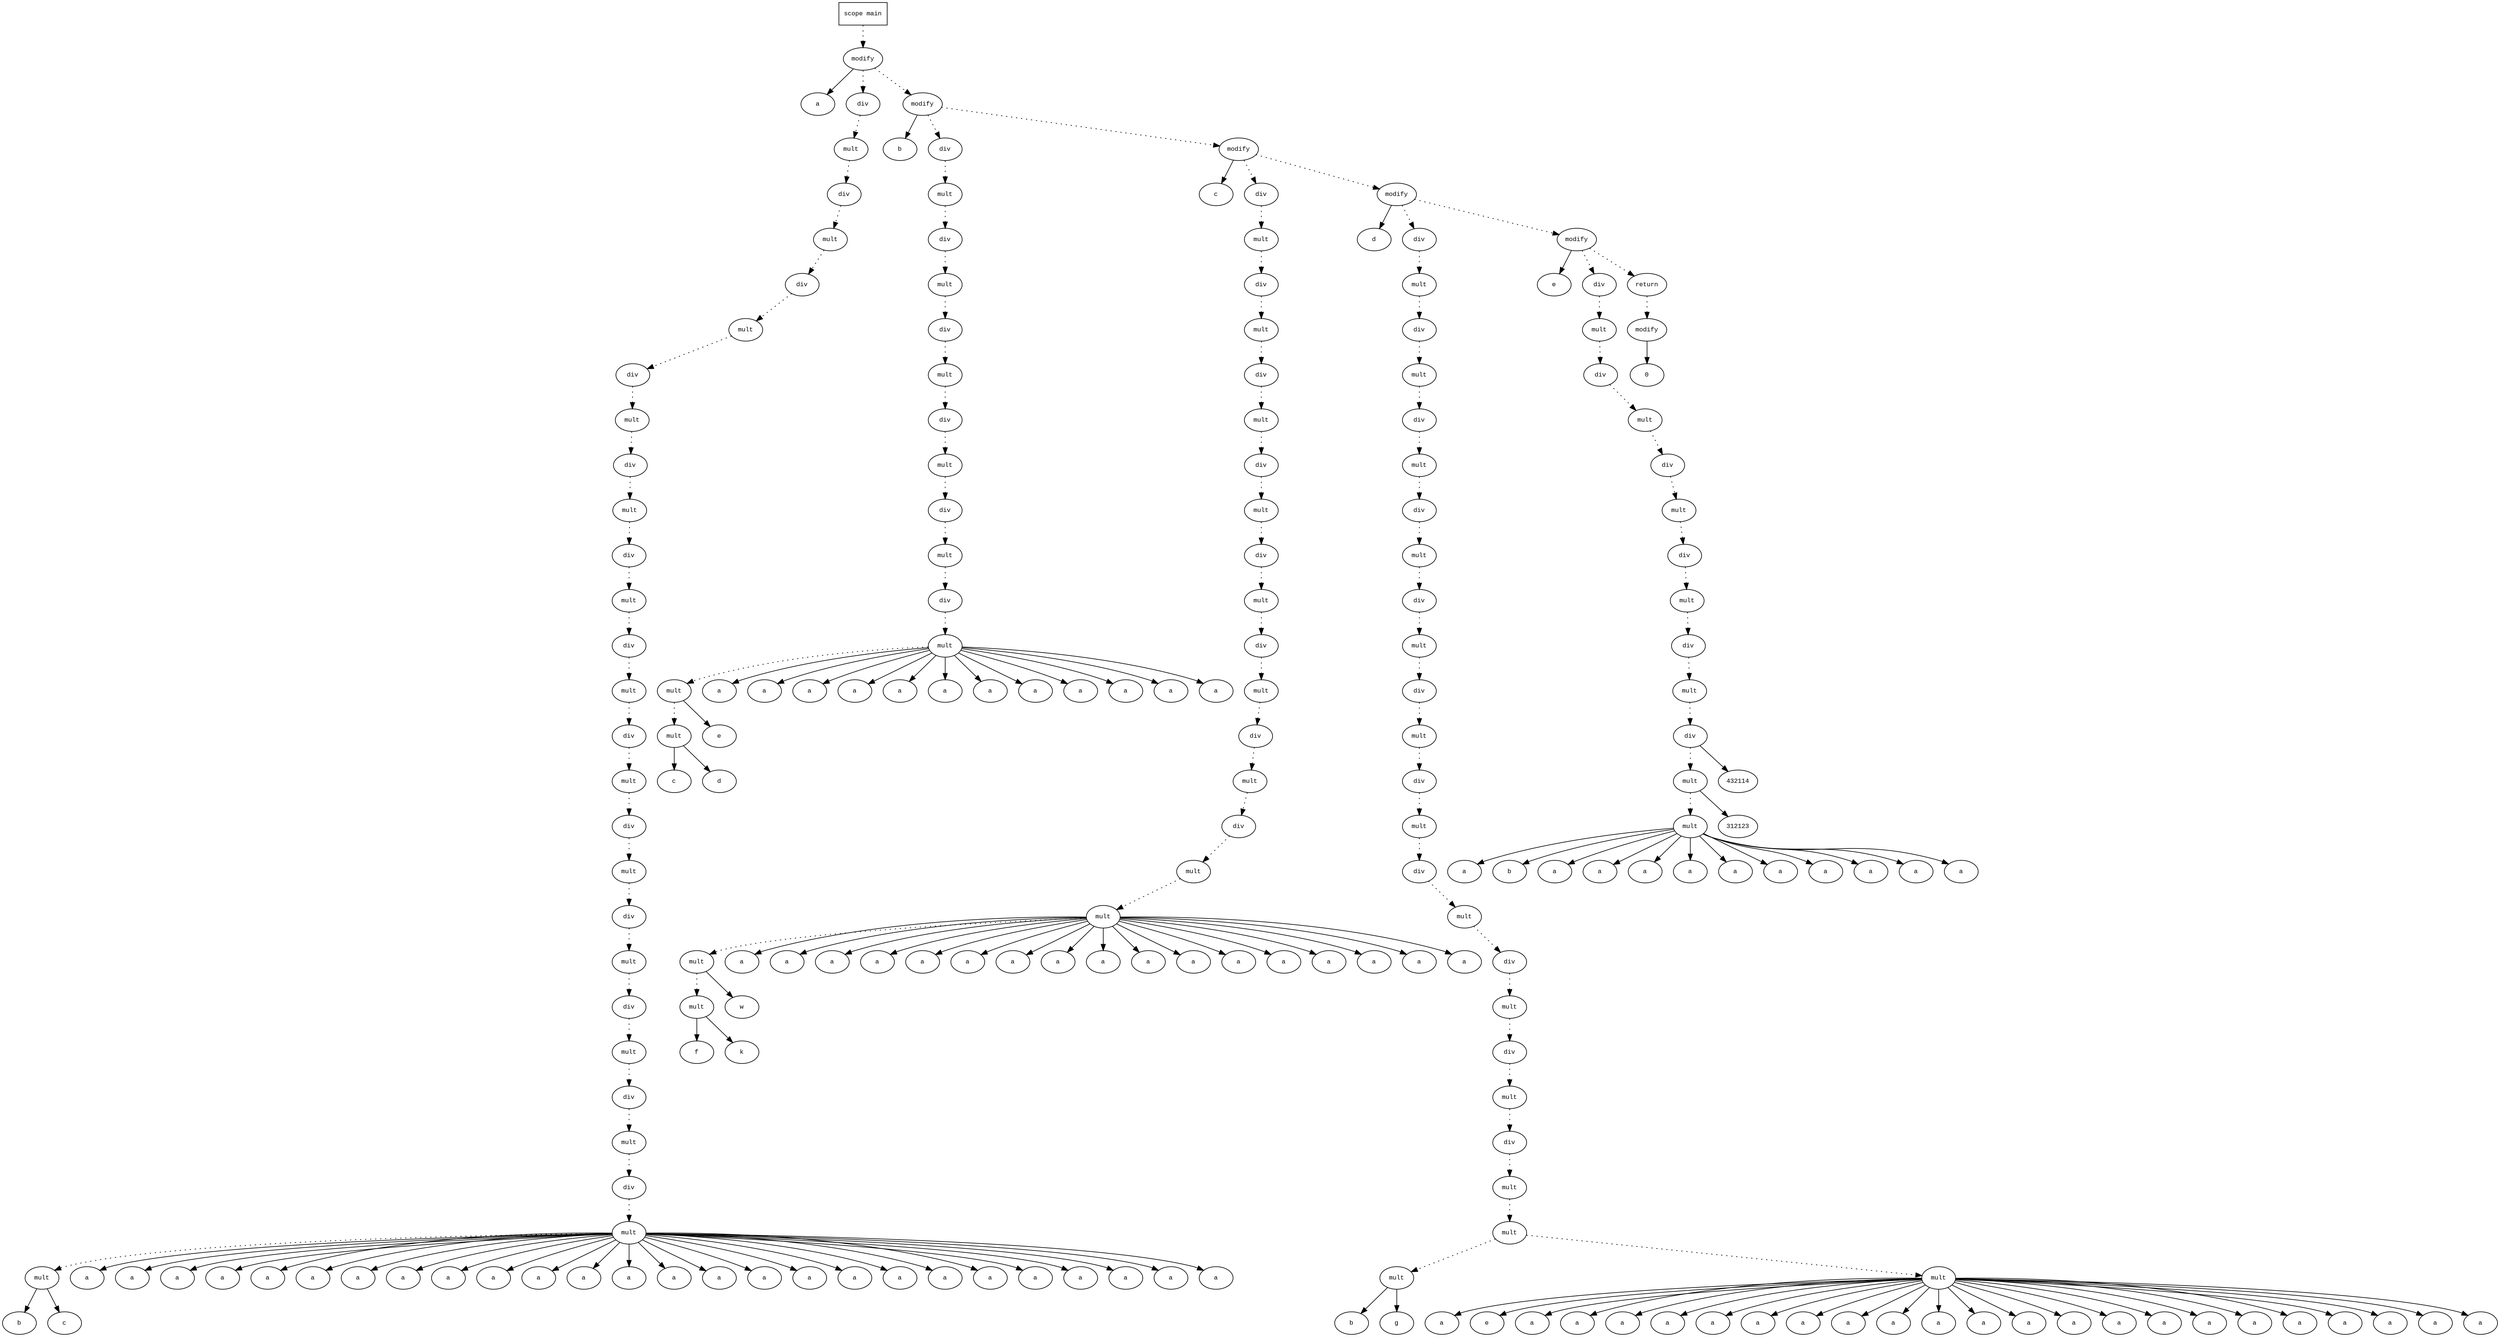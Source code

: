 digraph AST {
  graph [fontname="Times New Roman",fontsize=10];
  node  [fontname="Courier New",fontsize=10];
  edge  [fontname="Times New Roman",fontsize=10];

  node1 [label="scope main",shape=box];
  node2 [label="modify",shape=ellipse];
  node3 [label="a",shape=ellipse];
  node2 -> node3;
  node4 [label="div",shape=ellipse];
  node5 [label="mult",shape=ellipse];
  node6 [label="div",shape=ellipse];
  node7 [label="mult",shape=ellipse];
  node8 [label="div",shape=ellipse];
  node9 [label="mult",shape=ellipse];
  node10 [label="div",shape=ellipse];
  node11 [label="mult",shape=ellipse];
  node12 [label="div",shape=ellipse];
  node13 [label="mult",shape=ellipse];
  node14 [label="div",shape=ellipse];
  node15 [label="mult",shape=ellipse];
  node16 [label="div",shape=ellipse];
  node17 [label="mult",shape=ellipse];
  node18 [label="div",shape=ellipse];
  node19 [label="mult",shape=ellipse];
  node20 [label="div",shape=ellipse];
  node21 [label="mult",shape=ellipse];
  node22 [label="div",shape=ellipse];
  node23 [label="mult",shape=ellipse];
  node24 [label="div",shape=ellipse];
  node25 [label="mult",shape=ellipse];
  node26 [label="div",shape=ellipse];
  node27 [label="mult",shape=ellipse];
  node28 [label="div",shape=ellipse];
  node29 [label="mult",shape=ellipse];
  node30 [label="mult",shape=ellipse];
  node31 [label="b",shape=ellipse];
  node30 -> node31;
  node32 [label="c",shape=ellipse];
  node30 -> node32;
  node29 -> node30 [style=dotted];
  node33 [label="a",shape=ellipse];
  node29 -> node33;
  node28 -> node29 [style=dotted];
  node34 [label="a",shape=ellipse];
  node29 -> node34;
  node27 -> node28 [style=dotted];
  node35 [label="a",shape=ellipse];
  node29 -> node35;
  node26 -> node27 [style=dotted];
  node36 [label="a",shape=ellipse];
  node29 -> node36;
  node25 -> node26 [style=dotted];
  node37 [label="a",shape=ellipse];
  node29 -> node37;
  node24 -> node25 [style=dotted];
  node38 [label="a",shape=ellipse];
  node29 -> node38;
  node23 -> node24 [style=dotted];
  node39 [label="a",shape=ellipse];
  node29 -> node39;
  node22 -> node23 [style=dotted];
  node40 [label="a",shape=ellipse];
  node29 -> node40;
  node21 -> node22 [style=dotted];
  node41 [label="a",shape=ellipse];
  node29 -> node41;
  node20 -> node21 [style=dotted];
  node42 [label="a",shape=ellipse];
  node29 -> node42;
  node19 -> node20 [style=dotted];
  node43 [label="a",shape=ellipse];
  node29 -> node43;
  node18 -> node19 [style=dotted];
  node44 [label="a",shape=ellipse];
  node29 -> node44;
  node17 -> node18 [style=dotted];
  node45 [label="a",shape=ellipse];
  node29 -> node45;
  node16 -> node17 [style=dotted];
  node46 [label="a",shape=ellipse];
  node29 -> node46;
  node15 -> node16 [style=dotted];
  node47 [label="a",shape=ellipse];
  node29 -> node47;
  node14 -> node15 [style=dotted];
  node48 [label="a",shape=ellipse];
  node29 -> node48;
  node13 -> node14 [style=dotted];
  node49 [label="a",shape=ellipse];
  node29 -> node49;
  node12 -> node13 [style=dotted];
  node50 [label="a",shape=ellipse];
  node29 -> node50;
  node11 -> node12 [style=dotted];
  node51 [label="a",shape=ellipse];
  node29 -> node51;
  node10 -> node11 [style=dotted];
  node52 [label="a",shape=ellipse];
  node29 -> node52;
  node9 -> node10 [style=dotted];
  node53 [label="a",shape=ellipse];
  node29 -> node53;
  node8 -> node9 [style=dotted];
  node54 [label="a",shape=ellipse];
  node29 -> node54;
  node7 -> node8 [style=dotted];
  node55 [label="a",shape=ellipse];
  node29 -> node55;
  node6 -> node7 [style=dotted];
  node56 [label="a",shape=ellipse];
  node29 -> node56;
  node5 -> node6 [style=dotted];
  node57 [label="a",shape=ellipse];
  node29 -> node57;
  node4 -> node5 [style=dotted];
  node58 [label="a",shape=ellipse];
  node29 -> node58;
  node2 -> node4 [style=dotted];
  node1 -> node2 [style=dotted];
  node59 [label="modify",shape=ellipse];
  node60 [label="b",shape=ellipse];
  node59 -> node60;
  node61 [label="div",shape=ellipse];
  node62 [label="mult",shape=ellipse];
  node63 [label="div",shape=ellipse];
  node64 [label="mult",shape=ellipse];
  node65 [label="div",shape=ellipse];
  node66 [label="mult",shape=ellipse];
  node67 [label="div",shape=ellipse];
  node68 [label="mult",shape=ellipse];
  node69 [label="div",shape=ellipse];
  node70 [label="mult",shape=ellipse];
  node71 [label="div",shape=ellipse];
  node72 [label="mult",shape=ellipse];
  node73 [label="mult",shape=ellipse];
  node74 [label="mult",shape=ellipse];
  node75 [label="c",shape=ellipse];
  node74 -> node75;
  node76 [label="d",shape=ellipse];
  node74 -> node76;
  node73 -> node74 [style=dotted];
  node77 [label="e",shape=ellipse];
  node73 -> node77;
  node72 -> node73 [style=dotted];
  node78 [label="a",shape=ellipse];
  node72 -> node78;
  node71 -> node72 [style=dotted];
  node79 [label="a",shape=ellipse];
  node72 -> node79;
  node70 -> node71 [style=dotted];
  node80 [label="a",shape=ellipse];
  node72 -> node80;
  node69 -> node70 [style=dotted];
  node81 [label="a",shape=ellipse];
  node72 -> node81;
  node68 -> node69 [style=dotted];
  node82 [label="a",shape=ellipse];
  node72 -> node82;
  node67 -> node68 [style=dotted];
  node83 [label="a",shape=ellipse];
  node72 -> node83;
  node66 -> node67 [style=dotted];
  node84 [label="a",shape=ellipse];
  node72 -> node84;
  node65 -> node66 [style=dotted];
  node85 [label="a",shape=ellipse];
  node72 -> node85;
  node64 -> node65 [style=dotted];
  node86 [label="a",shape=ellipse];
  node72 -> node86;
  node63 -> node64 [style=dotted];
  node87 [label="a",shape=ellipse];
  node72 -> node87;
  node62 -> node63 [style=dotted];
  node88 [label="a",shape=ellipse];
  node72 -> node88;
  node61 -> node62 [style=dotted];
  node89 [label="a",shape=ellipse];
  node72 -> node89;
  node59 -> node61 [style=dotted];
  node2 -> node59 [style=dotted];
  node90 [label="modify",shape=ellipse];
  node91 [label="c",shape=ellipse];
  node90 -> node91;
  node92 [label="div",shape=ellipse];
  node93 [label="mult",shape=ellipse];
  node94 [label="div",shape=ellipse];
  node95 [label="mult",shape=ellipse];
  node96 [label="div",shape=ellipse];
  node97 [label="mult",shape=ellipse];
  node98 [label="div",shape=ellipse];
  node99 [label="mult",shape=ellipse];
  node100 [label="div",shape=ellipse];
  node101 [label="mult",shape=ellipse];
  node102 [label="div",shape=ellipse];
  node103 [label="mult",shape=ellipse];
  node104 [label="div",shape=ellipse];
  node105 [label="mult",shape=ellipse];
  node106 [label="div",shape=ellipse];
  node107 [label="mult",shape=ellipse];
  node108 [label="mult",shape=ellipse];
  node109 [label="mult",shape=ellipse];
  node110 [label="mult",shape=ellipse];
  node111 [label="f",shape=ellipse];
  node110 -> node111;
  node112 [label="k",shape=ellipse];
  node110 -> node112;
  node109 -> node110 [style=dotted];
  node113 [label="w",shape=ellipse];
  node109 -> node113;
  node108 -> node109 [style=dotted];
  node114 [label="a",shape=ellipse];
  node108 -> node114;
  node107 -> node108 [style=dotted];
  node115 [label="a",shape=ellipse];
  node108 -> node115;
  node106 -> node107 [style=dotted];
  node116 [label="a",shape=ellipse];
  node108 -> node116;
  node105 -> node106 [style=dotted];
  node117 [label="a",shape=ellipse];
  node108 -> node117;
  node104 -> node105 [style=dotted];
  node118 [label="a",shape=ellipse];
  node108 -> node118;
  node103 -> node104 [style=dotted];
  node119 [label="a",shape=ellipse];
  node108 -> node119;
  node102 -> node103 [style=dotted];
  node120 [label="a",shape=ellipse];
  node108 -> node120;
  node101 -> node102 [style=dotted];
  node121 [label="a",shape=ellipse];
  node108 -> node121;
  node100 -> node101 [style=dotted];
  node122 [label="a",shape=ellipse];
  node108 -> node122;
  node99 -> node100 [style=dotted];
  node123 [label="a",shape=ellipse];
  node108 -> node123;
  node98 -> node99 [style=dotted];
  node124 [label="a",shape=ellipse];
  node108 -> node124;
  node97 -> node98 [style=dotted];
  node125 [label="a",shape=ellipse];
  node108 -> node125;
  node96 -> node97 [style=dotted];
  node126 [label="a",shape=ellipse];
  node108 -> node126;
  node95 -> node96 [style=dotted];
  node127 [label="a",shape=ellipse];
  node108 -> node127;
  node94 -> node95 [style=dotted];
  node128 [label="a",shape=ellipse];
  node108 -> node128;
  node93 -> node94 [style=dotted];
  node129 [label="a",shape=ellipse];
  node108 -> node129;
  node92 -> node93 [style=dotted];
  node130 [label="a",shape=ellipse];
  node108 -> node130;
  node90 -> node92 [style=dotted];
  node59 -> node90 [style=dotted];
  node131 [label="modify",shape=ellipse];
  node132 [label="d",shape=ellipse];
  node131 -> node132;
  node133 [label="div",shape=ellipse];
  node134 [label="mult",shape=ellipse];
  node135 [label="div",shape=ellipse];
  node136 [label="mult",shape=ellipse];
  node137 [label="div",shape=ellipse];
  node138 [label="mult",shape=ellipse];
  node139 [label="div",shape=ellipse];
  node140 [label="mult",shape=ellipse];
  node141 [label="div",shape=ellipse];
  node142 [label="mult",shape=ellipse];
  node143 [label="div",shape=ellipse];
  node144 [label="mult",shape=ellipse];
  node145 [label="div",shape=ellipse];
  node146 [label="mult",shape=ellipse];
  node147 [label="div",shape=ellipse];
  node148 [label="mult",shape=ellipse];
  node149 [label="div",shape=ellipse];
  node150 [label="mult",shape=ellipse];
  node151 [label="div",shape=ellipse];
  node152 [label="mult",shape=ellipse];
  node153 [label="div",shape=ellipse];
  node154 [label="mult",shape=ellipse];
  node155 [label="mult",shape=ellipse];
  node156 [label="mult",shape=ellipse];
  node157 [label="b",shape=ellipse];
  node156 -> node157;
  node158 [label="g",shape=ellipse];
  node156 -> node158;
  node155 -> node156 [style=dotted];
  node159 [label="mult",shape=ellipse];
  node160 [label="a",shape=ellipse];
  node159 -> node160;
  node161 [label="e",shape=ellipse];
  node159 -> node161;
  node155 -> node159 [style=dotted];
  node154 -> node155 [style=dotted];
  node162 [label="a",shape=ellipse];
  node159 -> node162;
  node153 -> node154 [style=dotted];
  node163 [label="a",shape=ellipse];
  node159 -> node163;
  node152 -> node153 [style=dotted];
  node164 [label="a",shape=ellipse];
  node159 -> node164;
  node151 -> node152 [style=dotted];
  node165 [label="a",shape=ellipse];
  node159 -> node165;
  node150 -> node151 [style=dotted];
  node166 [label="a",shape=ellipse];
  node159 -> node166;
  node149 -> node150 [style=dotted];
  node167 [label="a",shape=ellipse];
  node159 -> node167;
  node148 -> node149 [style=dotted];
  node168 [label="a",shape=ellipse];
  node159 -> node168;
  node147 -> node148 [style=dotted];
  node169 [label="a",shape=ellipse];
  node159 -> node169;
  node146 -> node147 [style=dotted];
  node170 [label="a",shape=ellipse];
  node159 -> node170;
  node145 -> node146 [style=dotted];
  node171 [label="a",shape=ellipse];
  node159 -> node171;
  node144 -> node145 [style=dotted];
  node172 [label="a",shape=ellipse];
  node159 -> node172;
  node143 -> node144 [style=dotted];
  node173 [label="a",shape=ellipse];
  node159 -> node173;
  node142 -> node143 [style=dotted];
  node174 [label="a",shape=ellipse];
  node159 -> node174;
  node141 -> node142 [style=dotted];
  node175 [label="a",shape=ellipse];
  node159 -> node175;
  node140 -> node141 [style=dotted];
  node176 [label="a",shape=ellipse];
  node159 -> node176;
  node139 -> node140 [style=dotted];
  node177 [label="a",shape=ellipse];
  node159 -> node177;
  node138 -> node139 [style=dotted];
  node178 [label="a",shape=ellipse];
  node159 -> node178;
  node137 -> node138 [style=dotted];
  node179 [label="a",shape=ellipse];
  node159 -> node179;
  node136 -> node137 [style=dotted];
  node180 [label="a",shape=ellipse];
  node159 -> node180;
  node135 -> node136 [style=dotted];
  node181 [label="a",shape=ellipse];
  node159 -> node181;
  node134 -> node135 [style=dotted];
  node182 [label="a",shape=ellipse];
  node159 -> node182;
  node133 -> node134 [style=dotted];
  node183 [label="a",shape=ellipse];
  node159 -> node183;
  node131 -> node133 [style=dotted];
  node90 -> node131 [style=dotted];
  node184 [label="modify",shape=ellipse];
  node185 [label="e",shape=ellipse];
  node184 -> node185;
  node186 [label="div",shape=ellipse];
  node187 [label="mult",shape=ellipse];
  node188 [label="div",shape=ellipse];
  node189 [label="mult",shape=ellipse];
  node190 [label="div",shape=ellipse];
  node191 [label="mult",shape=ellipse];
  node192 [label="div",shape=ellipse];
  node193 [label="mult",shape=ellipse];
  node194 [label="div",shape=ellipse];
  node195 [label="mult",shape=ellipse];
  node196 [label="div",shape=ellipse];
  node197 [label="mult",shape=ellipse];
  node198 [label="mult",shape=ellipse];
  node199 [label="a",shape=ellipse];
  node198 -> node199;
  node200 [label="b",shape=ellipse];
  node198 -> node200;
  node197 -> node198 [style=dotted];
  node201 [label="312123",shape=ellipse];
  node197 -> node201;
  node196 -> node197 [style=dotted];
  node202 [label="432114",shape=ellipse];
  node196 -> node202;
  node195 -> node196 [style=dotted];
  node203 [label="a",shape=ellipse];
  node198 -> node203;
  node194 -> node195 [style=dotted];
  node204 [label="a",shape=ellipse];
  node198 -> node204;
  node193 -> node194 [style=dotted];
  node205 [label="a",shape=ellipse];
  node198 -> node205;
  node192 -> node193 [style=dotted];
  node206 [label="a",shape=ellipse];
  node198 -> node206;
  node191 -> node192 [style=dotted];
  node207 [label="a",shape=ellipse];
  node198 -> node207;
  node190 -> node191 [style=dotted];
  node208 [label="a",shape=ellipse];
  node198 -> node208;
  node189 -> node190 [style=dotted];
  node209 [label="a",shape=ellipse];
  node198 -> node209;
  node188 -> node189 [style=dotted];
  node210 [label="a",shape=ellipse];
  node198 -> node210;
  node187 -> node188 [style=dotted];
  node211 [label="a",shape=ellipse];
  node198 -> node211;
  node186 -> node187 [style=dotted];
  node212 [label="a",shape=ellipse];
  node198 -> node212;
  node184 -> node186 [style=dotted];
  node131 -> node184 [style=dotted];
  node213 [label="return",shape=ellipse];
  node214 [label="modify",shape=ellipse];
  node215 [label="0",shape=ellipse];
  node214 -> node215;
  node213 -> node214 [style=dotted];
  node184 -> node213 [style=dotted];
} 